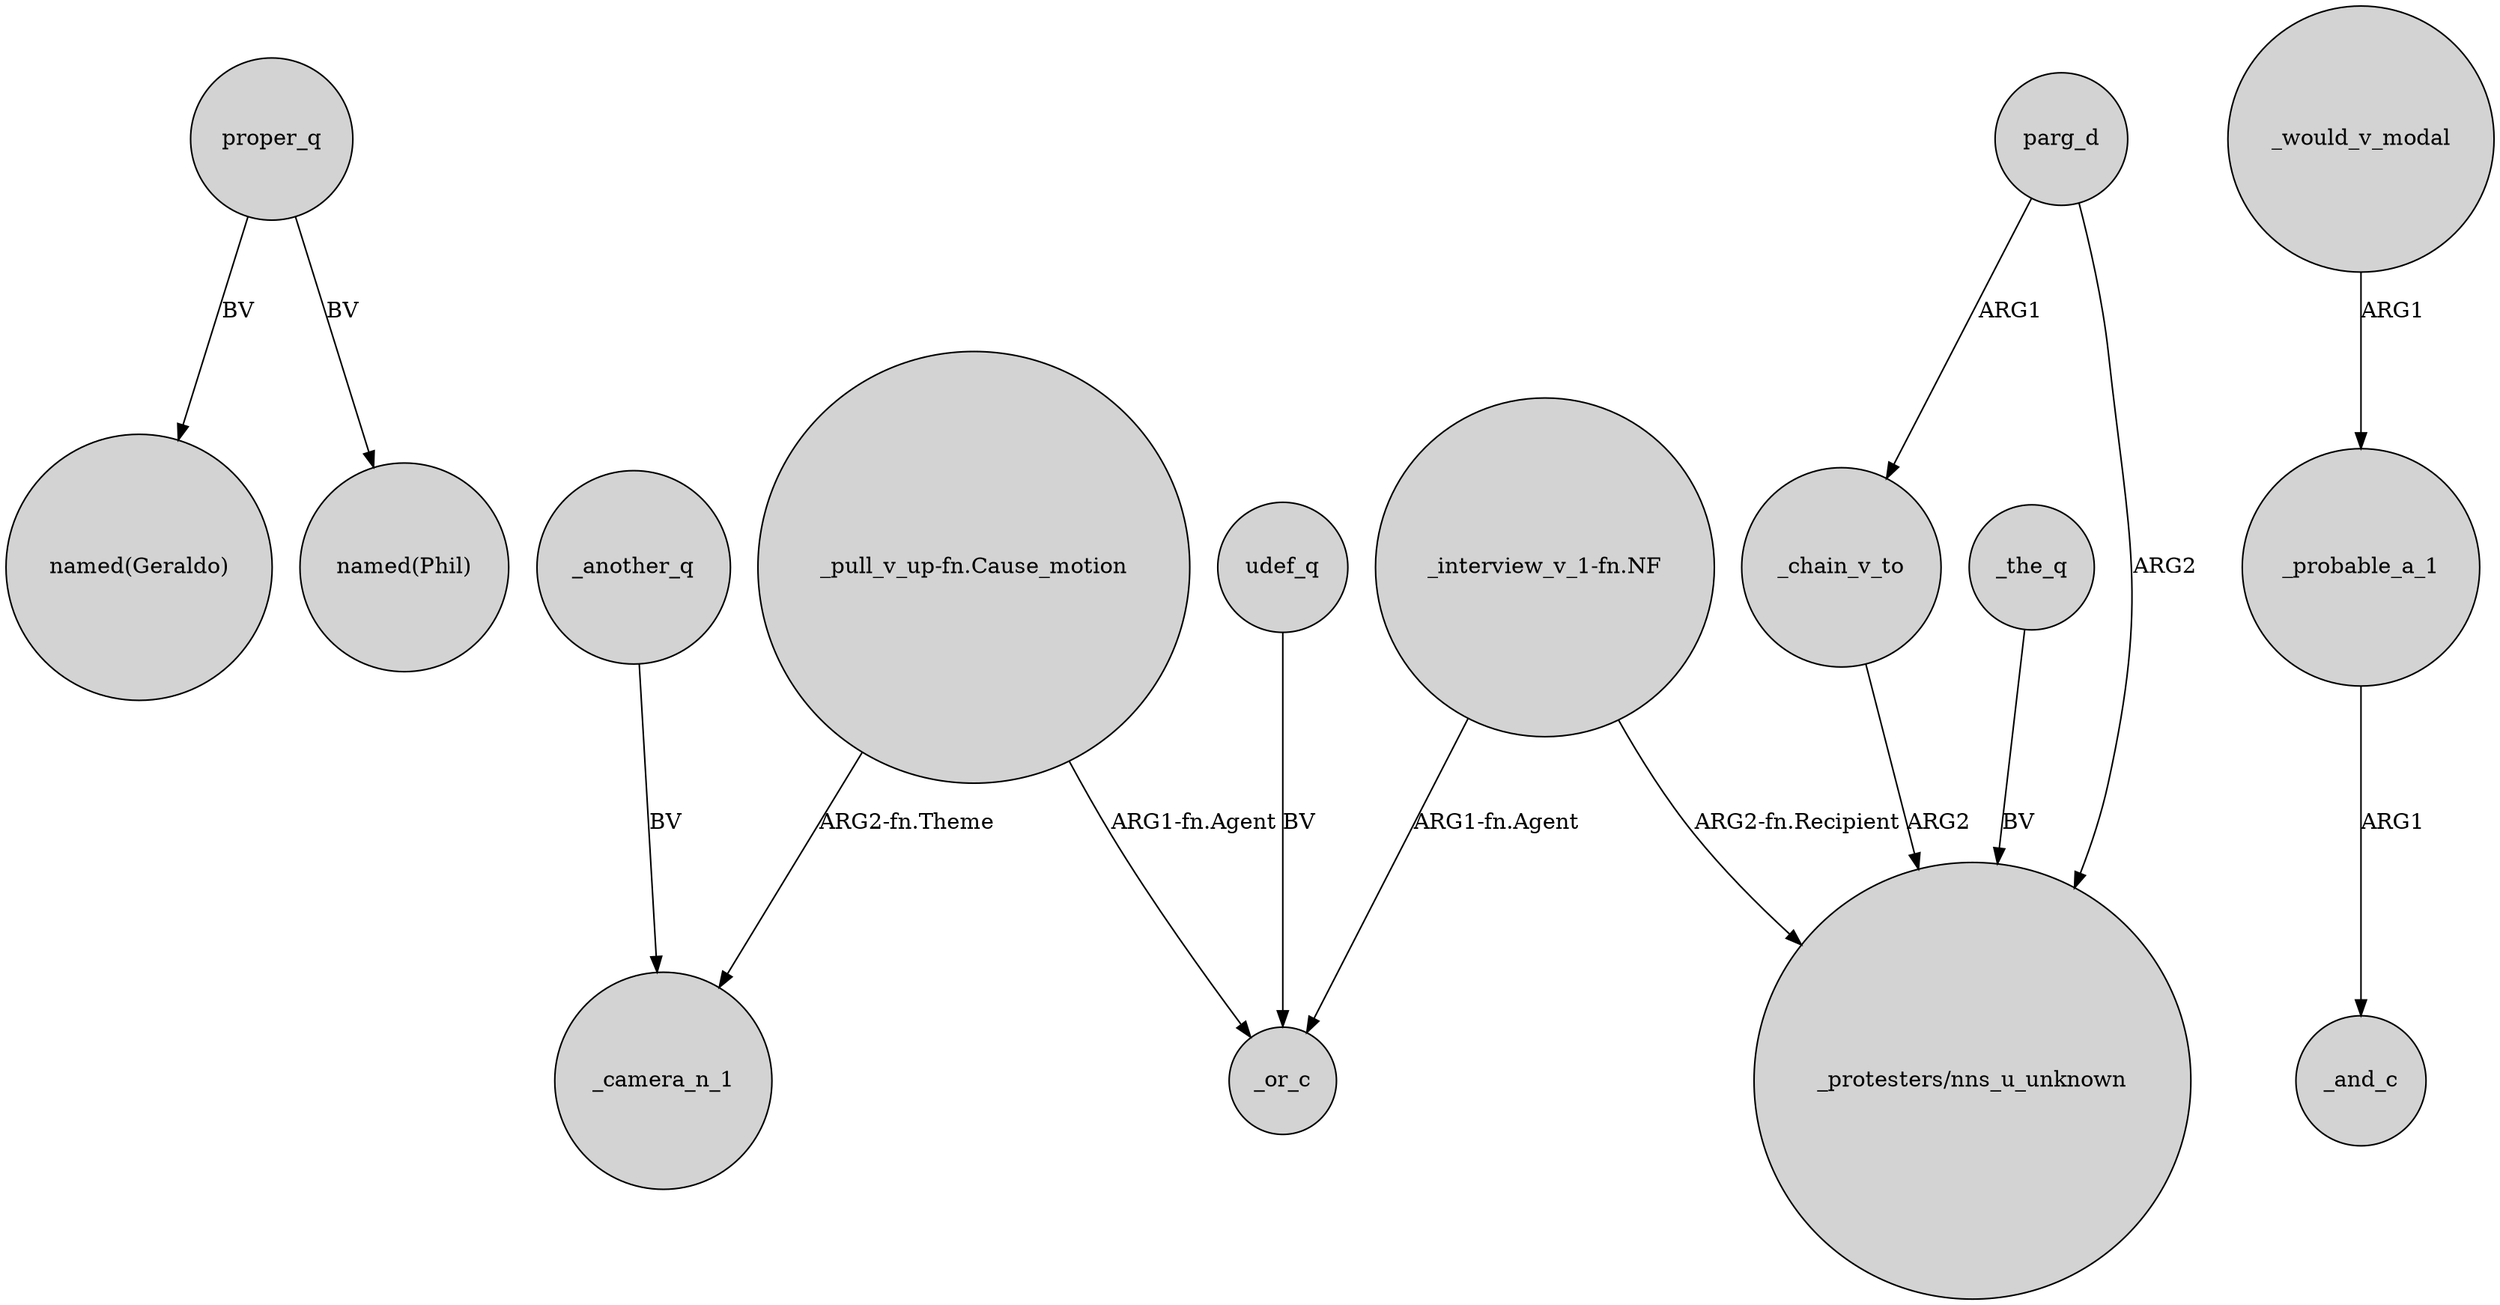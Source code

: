 digraph {
	node [shape=circle style=filled]
	proper_q -> "named(Geraldo)" [label=BV]
	proper_q -> "named(Phil)" [label=BV]
	"_pull_v_up-fn.Cause_motion" -> _camera_n_1 [label="ARG2-fn.Theme"]
	_another_q -> _camera_n_1 [label=BV]
	"_pull_v_up-fn.Cause_motion" -> _or_c [label="ARG1-fn.Agent"]
	parg_d -> _chain_v_to [label=ARG1]
	udef_q -> _or_c [label=BV]
	"_interview_v_1-fn.NF" -> _or_c [label="ARG1-fn.Agent"]
	_the_q -> "_protesters/nns_u_unknown" [label=BV]
	_chain_v_to -> "_protesters/nns_u_unknown" [label=ARG2]
	_probable_a_1 -> _and_c [label=ARG1]
	parg_d -> "_protesters/nns_u_unknown" [label=ARG2]
	"_interview_v_1-fn.NF" -> "_protesters/nns_u_unknown" [label="ARG2-fn.Recipient"]
	_would_v_modal -> _probable_a_1 [label=ARG1]
}
